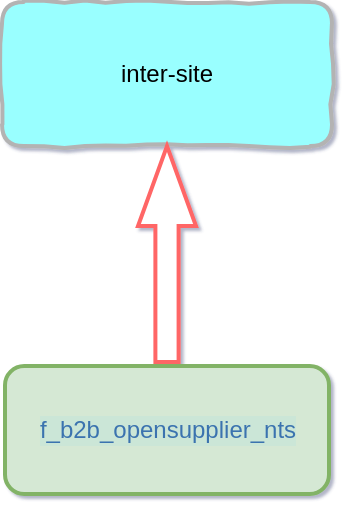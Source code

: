 <mxfile version="20.4.0" type="github"><diagram id="yWwvPQ7X9PmBNxhYb26-" name="第 1 页"><mxGraphModel dx="1018" dy="590" grid="0" gridSize="10" guides="1" tooltips="1" connect="1" arrows="1" fold="1" page="1" pageScale="1" pageWidth="1169" pageHeight="827" math="0" shadow="1"><root><mxCell id="0"/><mxCell id="1" parent="0"/><mxCell id="VpSbuUXZv_KaPQMZYxhf-9" value="inter-site" style="rounded=1;whiteSpace=wrap;html=1;strokeWidth=2;strokeColor=#B3B3B3;fillColor=#99FFFF;comic=1;" vertex="1" parent="1"><mxGeometry x="427" y="142" width="165" height="72" as="geometry"/></mxCell><mxCell id="VpSbuUXZv_KaPQMZYxhf-11" value="" style="html=1;shadow=0;dashed=0;align=center;verticalAlign=middle;shape=mxgraph.arrows2.arrow;dy=0.6;dx=40;direction=north;notch=0;strokeColor=#FF6666;strokeWidth=2;" vertex="1" parent="1"><mxGeometry x="495" y="214" width="29" height="108" as="geometry"/></mxCell><mxCell id="VpSbuUXZv_KaPQMZYxhf-12" value="&lt;a style=&quot;color: rgb(59, 115, 175); text-decoration-line: none; outline: none 0px; position: relative; display: inline-block; box-sizing: border-box; font-family: tahoma, arial, &amp;quot;Hiragino Sans GB&amp;quot;, simsun, sans-serif; text-align: left; background-color: rgba(170, 221, 221, 0.25);&quot; data-hint=&quot;跳转gitlab网页查看工程&quot; target=&quot;_blank&quot; href=&quot;http://gitlab.corp.qunar.com/flight-pifa/f_b2b_opensupplier_nts&quot; class=&quot;git-href hint--top-right&quot;&gt;f_b2b_opensupplier_nts&lt;/a&gt;" style="rounded=1;whiteSpace=wrap;html=1;strokeColor=#82b366;strokeWidth=2;fillColor=#d5e8d4;" vertex="1" parent="1"><mxGeometry x="428.5" y="324" width="162" height="64" as="geometry"/></mxCell></root></mxGraphModel></diagram></mxfile>